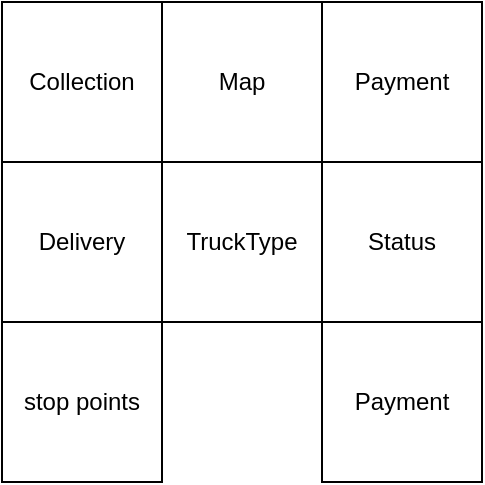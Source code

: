 <mxfile>
    <diagram name="Page-1" id="cJrn9Q4fMytQ14IZbBap">
        <mxGraphModel dx="677" dy="462" grid="1" gridSize="10" guides="1" tooltips="1" connect="1" arrows="1" fold="1" page="1" pageScale="1" pageWidth="850" pageHeight="1100" math="0" shadow="0">
            <root>
                <mxCell id="0"/>
                <mxCell id="1" parent="0"/>
                <mxCell id="NlPfUWOi0T5fKWzDXsfD-1" value="Collection" style="whiteSpace=wrap;html=1;aspect=fixed;" parent="1" vertex="1">
                    <mxGeometry x="60" y="190" width="80" height="80" as="geometry"/>
                </mxCell>
                <mxCell id="NlPfUWOi0T5fKWzDXsfD-2" value="Delivery" style="whiteSpace=wrap;html=1;aspect=fixed;" parent="1" vertex="1">
                    <mxGeometry x="60" y="270" width="80" height="80" as="geometry"/>
                </mxCell>
                <mxCell id="NlPfUWOi0T5fKWzDXsfD-3" value="stop points" style="whiteSpace=wrap;html=1;aspect=fixed;" parent="1" vertex="1">
                    <mxGeometry x="60" y="350" width="80" height="80" as="geometry"/>
                </mxCell>
                <mxCell id="NlPfUWOi0T5fKWzDXsfD-4" value="Map" style="whiteSpace=wrap;html=1;aspect=fixed;" parent="1" vertex="1">
                    <mxGeometry x="140" y="190" width="80" height="80" as="geometry"/>
                </mxCell>
                <mxCell id="NlPfUWOi0T5fKWzDXsfD-5" value="TruckType" style="whiteSpace=wrap;html=1;aspect=fixed;" parent="1" vertex="1">
                    <mxGeometry x="140" y="270" width="80" height="80" as="geometry"/>
                </mxCell>
                <mxCell id="NlPfUWOi0T5fKWzDXsfD-6" value="Payment" style="whiteSpace=wrap;html=1;aspect=fixed;" parent="1" vertex="1">
                    <mxGeometry x="220" y="190" width="80" height="80" as="geometry"/>
                </mxCell>
                <mxCell id="2" value="Status" style="whiteSpace=wrap;html=1;aspect=fixed;" vertex="1" parent="1">
                    <mxGeometry x="220" y="270" width="80" height="80" as="geometry"/>
                </mxCell>
                <mxCell id="3" value="Payment" style="whiteSpace=wrap;html=1;aspect=fixed;" vertex="1" parent="1">
                    <mxGeometry x="220" y="350" width="80" height="80" as="geometry"/>
                </mxCell>
            </root>
        </mxGraphModel>
    </diagram>
</mxfile>